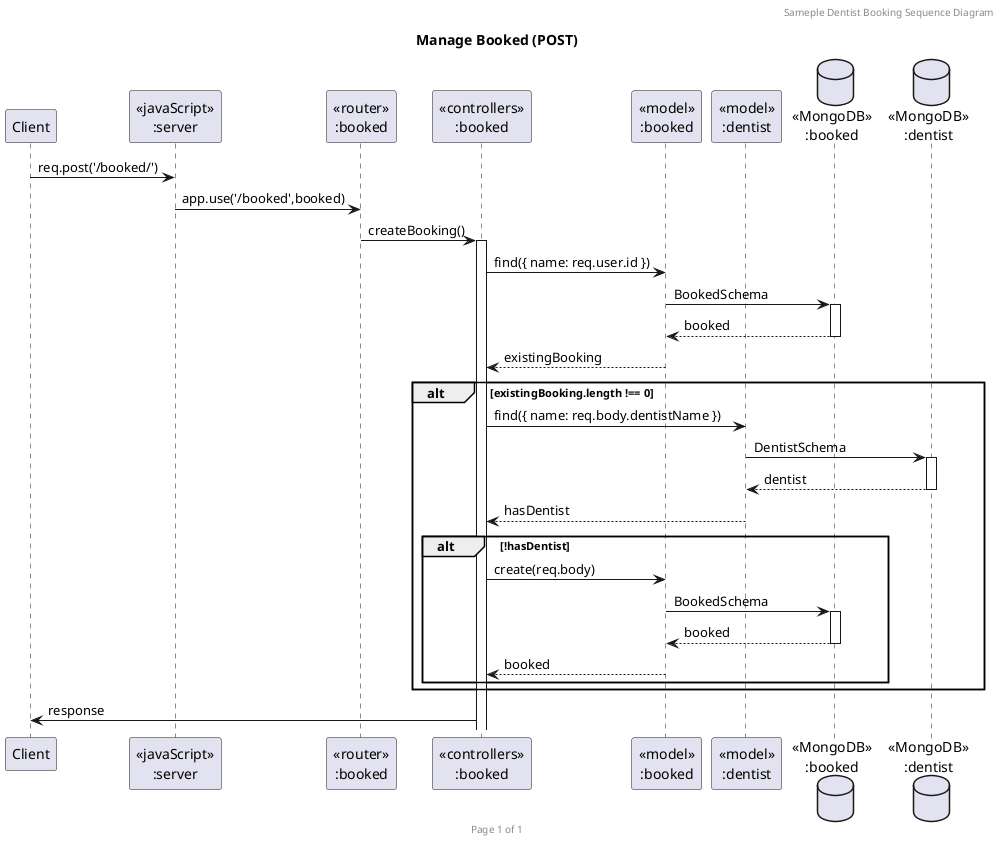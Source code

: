 @startuml Manage Booked (POST)

header Sameple Dentist Booking Sequence Diagram
footer Page %page% of %lastpage%
title "Manage Booked (POST)"

participant "Client" as client
participant "<<javaScript>>\n:server" as server
participant "<<router>>\n:booked" as routerBooked
participant "<<controllers>>\n:booked" as controllersBooked
participant "<<model>>\n:booked" as modelBooked
participant "<<model>>\n:dentist" as modelDentist
database "<<MongoDB>>\n:booked" as BookedDatabase
database "<<MongoDB>>\n:dentist" as DentistSchema


client->server: req.post('/booked/')
server->routerBooked: app.use('/booked',booked)
routerBooked -> controllersBooked: createBooking()
activate controllersBooked
controllersBooked->modelBooked: find({ name: req.user.id })
modelBooked ->BookedDatabase ++: BookedSchema
BookedDatabase --> modelBooked --: booked
modelBooked-->controllersBooked: existingBooking
alt   existingBooking.length !== 0
    controllersBooked->modelDentist: find({ name: req.body.dentistName })
    modelDentist ->DentistSchema ++: DentistSchema
    DentistSchema --> modelDentist --: dentist
    modelDentist-->controllersBooked: hasDentist
    alt !hasDentist
    controllersBooked->modelBooked: create(req.body)
    modelBooked ->BookedDatabase ++: BookedSchema
    BookedDatabase --> modelBooked --: booked
    modelBooked-->controllersBooked: booked
    end
end

controllersBooked->client: response

@enduml